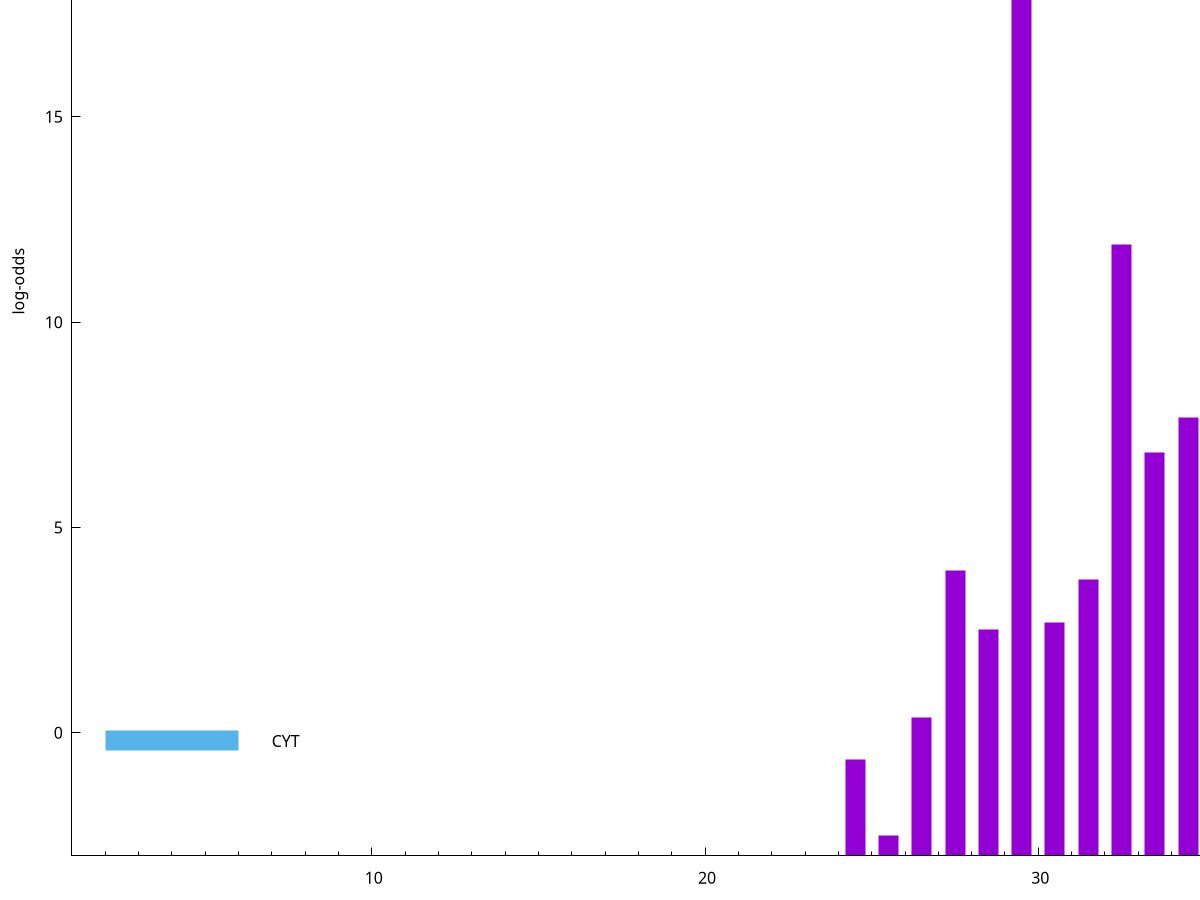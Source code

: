 set title "LipoP predictions for SRR3987128.gff"
set size 2., 1.4
set xrange [1:70] 
set mxtics 10
set yrange [-3:25]
set y2range [0:28]
set ylabel "log-odds"
set term postscript eps color solid "Helvetica" 30
set output "SRR3987128.gff35.eps"
set arrow from 2,19.7528 to 6,19.7528 nohead lt 1 lw 20
set label "SpI" at 7,19.7528
set arrow from 2,-0.200913 to 6,-0.200913 nohead lt 3 lw 20
set label "CYT" at 7,-0.200913
set arrow from 2,19.7528 to 6,19.7528 nohead lt 1 lw 20
set label "SpI" at 7,19.7528
# NOTE: The scores below are the log-odds scores with the threshold
# NOTE: subtracted (a hack to make gnuplot make the histogram all
# NOTE: look nice).
plot "-" axes x1y2 title "" with impulses lt 1 lw 20
29.500000 22.746000
32.500000 14.880700
34.500000 10.683470
33.500000 9.817360
35.500000 9.003950
27.500000 6.956530
31.500000 6.722680
30.500000 5.675600
28.500000 5.517510
26.500000 3.367416
36.500000 2.874321
24.500000 2.348512
25.500000 0.508060
e
exit

